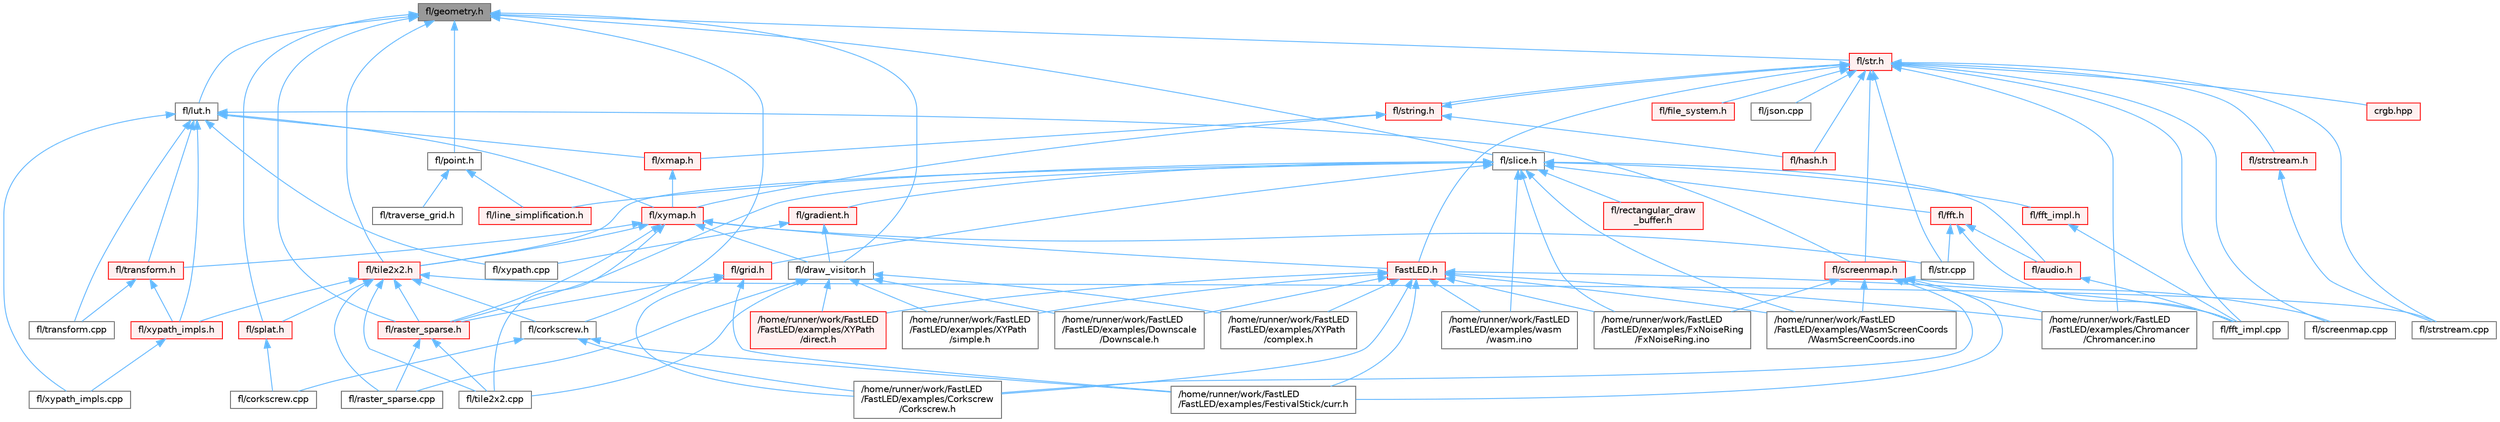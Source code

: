 digraph "fl/geometry.h"
{
 // INTERACTIVE_SVG=YES
 // LATEX_PDF_SIZE
  bgcolor="transparent";
  edge [fontname=Helvetica,fontsize=10,labelfontname=Helvetica,labelfontsize=10];
  node [fontname=Helvetica,fontsize=10,shape=box,height=0.2,width=0.4];
  Node1 [id="Node000001",label="fl/geometry.h",height=0.2,width=0.4,color="gray40", fillcolor="grey60", style="filled", fontcolor="black",tooltip=" "];
  Node1 -> Node2 [id="edge1_Node000001_Node000002",dir="back",color="steelblue1",style="solid",tooltip=" "];
  Node2 [id="Node000002",label="fl/corkscrew.h",height=0.2,width=0.4,color="grey40", fillcolor="white", style="filled",URL="$d1/dd4/src_2fl_2corkscrew_8h.html",tooltip="Corkscrew projection utilities."];
  Node2 -> Node3 [id="edge2_Node000002_Node000003",dir="back",color="steelblue1",style="solid",tooltip=" "];
  Node3 [id="Node000003",label="/home/runner/work/FastLED\l/FastLED/examples/Corkscrew\l/Corkscrew.h",height=0.2,width=0.4,color="grey40", fillcolor="white", style="filled",URL="$df/d40/examples_2_corkscrew_2corkscrew_8h.html",tooltip=" "];
  Node2 -> Node4 [id="edge3_Node000002_Node000004",dir="back",color="steelblue1",style="solid",tooltip=" "];
  Node4 [id="Node000004",label="/home/runner/work/FastLED\l/FastLED/examples/FestivalStick/curr.h",height=0.2,width=0.4,color="grey40", fillcolor="white", style="filled",URL="$d4/d06/curr_8h.html",tooltip=" "];
  Node2 -> Node5 [id="edge4_Node000002_Node000005",dir="back",color="steelblue1",style="solid",tooltip=" "];
  Node5 [id="Node000005",label="fl/corkscrew.cpp",height=0.2,width=0.4,color="grey40", fillcolor="white", style="filled",URL="$d3/d9b/corkscrew_8cpp.html",tooltip=" "];
  Node1 -> Node6 [id="edge5_Node000001_Node000006",dir="back",color="steelblue1",style="solid",tooltip=" "];
  Node6 [id="Node000006",label="fl/draw_visitor.h",height=0.2,width=0.4,color="grey40", fillcolor="white", style="filled",URL="$d0/d4f/draw__visitor_8h.html",tooltip=" "];
  Node6 -> Node7 [id="edge6_Node000006_Node000007",dir="back",color="steelblue1",style="solid",tooltip=" "];
  Node7 [id="Node000007",label="/home/runner/work/FastLED\l/FastLED/examples/Downscale\l/Downscale.h",height=0.2,width=0.4,color="grey40", fillcolor="white", style="filled",URL="$d6/d1a/examples_2_downscale_2downscale_8h.html",tooltip=" "];
  Node6 -> Node8 [id="edge7_Node000006_Node000008",dir="back",color="steelblue1",style="solid",tooltip=" "];
  Node8 [id="Node000008",label="/home/runner/work/FastLED\l/FastLED/examples/XYPath\l/complex.h",height=0.2,width=0.4,color="grey40", fillcolor="white", style="filled",URL="$d7/d3b/complex_8h.html",tooltip=" "];
  Node6 -> Node9 [id="edge8_Node000006_Node000009",dir="back",color="steelblue1",style="solid",tooltip=" "];
  Node9 [id="Node000009",label="/home/runner/work/FastLED\l/FastLED/examples/XYPath\l/direct.h",height=0.2,width=0.4,color="red", fillcolor="#FFF0F0", style="filled",URL="$d6/daf/direct_8h.html",tooltip=" "];
  Node6 -> Node11 [id="edge9_Node000006_Node000011",dir="back",color="steelblue1",style="solid",tooltip=" "];
  Node11 [id="Node000011",label="/home/runner/work/FastLED\l/FastLED/examples/XYPath\l/simple.h",height=0.2,width=0.4,color="grey40", fillcolor="white", style="filled",URL="$d8/d14/simple_8h.html",tooltip=" "];
  Node6 -> Node12 [id="edge10_Node000006_Node000012",dir="back",color="steelblue1",style="solid",tooltip=" "];
  Node12 [id="Node000012",label="fl/raster_sparse.cpp",height=0.2,width=0.4,color="grey40", fillcolor="white", style="filled",URL="$d7/d58/raster__sparse_8cpp.html",tooltip=" "];
  Node6 -> Node13 [id="edge11_Node000006_Node000013",dir="back",color="steelblue1",style="solid",tooltip=" "];
  Node13 [id="Node000013",label="fl/tile2x2.cpp",height=0.2,width=0.4,color="grey40", fillcolor="white", style="filled",URL="$db/d15/tile2x2_8cpp.html",tooltip=" "];
  Node1 -> Node14 [id="edge12_Node000001_Node000014",dir="back",color="steelblue1",style="solid",tooltip=" "];
  Node14 [id="Node000014",label="fl/lut.h",height=0.2,width=0.4,color="grey40", fillcolor="white", style="filled",URL="$db/d54/lut_8h.html",tooltip=" "];
  Node14 -> Node15 [id="edge13_Node000014_Node000015",dir="back",color="steelblue1",style="solid",tooltip=" "];
  Node15 [id="Node000015",label="fl/screenmap.h",height=0.2,width=0.4,color="red", fillcolor="#FFF0F0", style="filled",URL="$d7/d97/screenmap_8h.html",tooltip=" "];
  Node15 -> Node16 [id="edge14_Node000015_Node000016",dir="back",color="steelblue1",style="solid",tooltip=" "];
  Node16 [id="Node000016",label="/home/runner/work/FastLED\l/FastLED/examples/Chromancer\l/Chromancer.ino",height=0.2,width=0.4,color="grey40", fillcolor="white", style="filled",URL="$d1/ddb/_chromancer_8ino.html",tooltip=" "];
  Node15 -> Node3 [id="edge15_Node000015_Node000003",dir="back",color="steelblue1",style="solid",tooltip=" "];
  Node15 -> Node4 [id="edge16_Node000015_Node000004",dir="back",color="steelblue1",style="solid",tooltip=" "];
  Node15 -> Node22 [id="edge17_Node000015_Node000022",dir="back",color="steelblue1",style="solid",tooltip=" "];
  Node22 [id="Node000022",label="/home/runner/work/FastLED\l/FastLED/examples/FxNoiseRing\l/FxNoiseRing.ino",height=0.2,width=0.4,color="grey40", fillcolor="white", style="filled",URL="$d3/dac/_fx_noise_ring_8ino.html",tooltip=" "];
  Node15 -> Node27 [id="edge18_Node000015_Node000027",dir="back",color="steelblue1",style="solid",tooltip=" "];
  Node27 [id="Node000027",label="/home/runner/work/FastLED\l/FastLED/examples/WasmScreenCoords\l/WasmScreenCoords.ino",height=0.2,width=0.4,color="grey40", fillcolor="white", style="filled",URL="$dc/d4d/_wasm_screen_coords_8ino.html",tooltip="Simple test for screen coordinates in the web compiled version of FastLED."];
  Node15 -> Node162 [id="edge19_Node000015_Node000162",dir="back",color="steelblue1",style="solid",tooltip=" "];
  Node162 [id="Node000162",label="fl/screenmap.cpp",height=0.2,width=0.4,color="grey40", fillcolor="white", style="filled",URL="$d9/d6f/screenmap_8cpp.html",tooltip=" "];
  Node14 -> Node164 [id="edge20_Node000014_Node000164",dir="back",color="steelblue1",style="solid",tooltip=" "];
  Node164 [id="Node000164",label="fl/transform.cpp",height=0.2,width=0.4,color="grey40", fillcolor="white", style="filled",URL="$d8/d8c/transform_8cpp.html",tooltip=" "];
  Node14 -> Node165 [id="edge21_Node000014_Node000165",dir="back",color="steelblue1",style="solid",tooltip=" "];
  Node165 [id="Node000165",label="fl/transform.h",height=0.2,width=0.4,color="red", fillcolor="#FFF0F0", style="filled",URL="$d2/d80/transform_8h.html",tooltip=" "];
  Node165 -> Node164 [id="edge22_Node000165_Node000164",dir="back",color="steelblue1",style="solid",tooltip=" "];
  Node165 -> Node173 [id="edge23_Node000165_Node000173",dir="back",color="steelblue1",style="solid",tooltip=" "];
  Node173 [id="Node000173",label="fl/xypath_impls.h",height=0.2,width=0.4,color="red", fillcolor="#FFF0F0", style="filled",URL="$d8/d5f/xypath__impls_8h.html",tooltip=" "];
  Node173 -> Node174 [id="edge24_Node000173_Node000174",dir="back",color="steelblue1",style="solid",tooltip=" "];
  Node174 [id="Node000174",label="fl/xypath_impls.cpp",height=0.2,width=0.4,color="grey40", fillcolor="white", style="filled",URL="$d4/db1/xypath__impls_8cpp.html",tooltip=" "];
  Node14 -> Node176 [id="edge25_Node000014_Node000176",dir="back",color="steelblue1",style="solid",tooltip=" "];
  Node176 [id="Node000176",label="fl/xmap.h",height=0.2,width=0.4,color="red", fillcolor="#FFF0F0", style="filled",URL="$dd/dcc/xmap_8h.html",tooltip=" "];
  Node176 -> Node178 [id="edge26_Node000176_Node000178",dir="back",color="steelblue1",style="solid",tooltip=" "];
  Node178 [id="Node000178",label="fl/xymap.h",height=0.2,width=0.4,color="red", fillcolor="#FFF0F0", style="filled",URL="$da/d61/xymap_8h.html",tooltip=" "];
  Node178 -> Node32 [id="edge27_Node000178_Node000032",dir="back",color="steelblue1",style="solid",tooltip=" "];
  Node32 [id="Node000032",label="FastLED.h",height=0.2,width=0.4,color="red", fillcolor="#FFF0F0", style="filled",URL="$db/d97/_fast_l_e_d_8h.html",tooltip="central include file for FastLED, defines the CFastLED class/object"];
  Node32 -> Node16 [id="edge28_Node000032_Node000016",dir="back",color="steelblue1",style="solid",tooltip=" "];
  Node32 -> Node3 [id="edge29_Node000032_Node000003",dir="back",color="steelblue1",style="solid",tooltip=" "];
  Node32 -> Node7 [id="edge30_Node000032_Node000007",dir="back",color="steelblue1",style="solid",tooltip=" "];
  Node32 -> Node4 [id="edge31_Node000032_Node000004",dir="back",color="steelblue1",style="solid",tooltip=" "];
  Node32 -> Node22 [id="edge32_Node000032_Node000022",dir="back",color="steelblue1",style="solid",tooltip=" "];
  Node32 -> Node27 [id="edge33_Node000032_Node000027",dir="back",color="steelblue1",style="solid",tooltip=" "];
  Node32 -> Node8 [id="edge34_Node000032_Node000008",dir="back",color="steelblue1",style="solid",tooltip=" "];
  Node32 -> Node9 [id="edge35_Node000032_Node000009",dir="back",color="steelblue1",style="solid",tooltip=" "];
  Node32 -> Node11 [id="edge36_Node000032_Node000011",dir="back",color="steelblue1",style="solid",tooltip=" "];
  Node32 -> Node96 [id="edge37_Node000032_Node000096",dir="back",color="steelblue1",style="solid",tooltip=" "];
  Node96 [id="Node000096",label="/home/runner/work/FastLED\l/FastLED/examples/wasm\l/wasm.ino",height=0.2,width=0.4,color="grey40", fillcolor="white", style="filled",URL="$d7/dd3/wasm_8ino.html",tooltip="Demonstrates an advanced ino file with multiple effects and UI elements."];
  Node32 -> Node113 [id="edge38_Node000032_Node000113",dir="back",color="steelblue1",style="solid",tooltip=" "];
  Node113 [id="Node000113",label="fl/fft_impl.cpp",height=0.2,width=0.4,color="grey40", fillcolor="white", style="filled",URL="$d1/dff/fft__impl_8cpp.html",tooltip=" "];
  Node178 -> Node6 [id="edge39_Node000178_Node000006",dir="back",color="steelblue1",style="solid",tooltip=" "];
  Node178 -> Node189 [id="edge40_Node000178_Node000189",dir="back",color="steelblue1",style="solid",tooltip=" "];
  Node189 [id="Node000189",label="fl/raster_sparse.h",height=0.2,width=0.4,color="red", fillcolor="#FFF0F0", style="filled",URL="$d4/df9/raster__sparse_8h.html",tooltip=" "];
  Node189 -> Node12 [id="edge41_Node000189_Node000012",dir="back",color="steelblue1",style="solid",tooltip=" "];
  Node189 -> Node13 [id="edge42_Node000189_Node000013",dir="back",color="steelblue1",style="solid",tooltip=" "];
  Node178 -> Node191 [id="edge43_Node000178_Node000191",dir="back",color="steelblue1",style="solid",tooltip=" "];
  Node191 [id="Node000191",label="fl/str.cpp",height=0.2,width=0.4,color="grey40", fillcolor="white", style="filled",URL="$d1/d1f/str_8cpp.html",tooltip=" "];
  Node178 -> Node13 [id="edge44_Node000178_Node000013",dir="back",color="steelblue1",style="solid",tooltip=" "];
  Node178 -> Node192 [id="edge45_Node000178_Node000192",dir="back",color="steelblue1",style="solid",tooltip=" "];
  Node192 [id="Node000192",label="fl/tile2x2.h",height=0.2,width=0.4,color="red", fillcolor="#FFF0F0", style="filled",URL="$d2/db4/tile2x2_8h.html",tooltip=" "];
  Node192 -> Node2 [id="edge46_Node000192_Node000002",dir="back",color="steelblue1",style="solid",tooltip=" "];
  Node192 -> Node12 [id="edge47_Node000192_Node000012",dir="back",color="steelblue1",style="solid",tooltip=" "];
  Node192 -> Node189 [id="edge48_Node000192_Node000189",dir="back",color="steelblue1",style="solid",tooltip=" "];
  Node192 -> Node194 [id="edge49_Node000192_Node000194",dir="back",color="steelblue1",style="solid",tooltip=" "];
  Node194 [id="Node000194",label="fl/splat.h",height=0.2,width=0.4,color="red", fillcolor="#FFF0F0", style="filled",URL="$d3/daf/splat_8h.html",tooltip=" "];
  Node194 -> Node5 [id="edge50_Node000194_Node000005",dir="back",color="steelblue1",style="solid",tooltip=" "];
  Node192 -> Node195 [id="edge51_Node000192_Node000195",dir="back",color="steelblue1",style="solid",tooltip=" "];
  Node195 [id="Node000195",label="fl/strstream.cpp",height=0.2,width=0.4,color="grey40", fillcolor="white", style="filled",URL="$d3/d80/strstream_8cpp.html",tooltip=" "];
  Node192 -> Node13 [id="edge52_Node000192_Node000013",dir="back",color="steelblue1",style="solid",tooltip=" "];
  Node192 -> Node173 [id="edge53_Node000192_Node000173",dir="back",color="steelblue1",style="solid",tooltip=" "];
  Node178 -> Node165 [id="edge54_Node000178_Node000165",dir="back",color="steelblue1",style="solid",tooltip=" "];
  Node14 -> Node178 [id="edge55_Node000014_Node000178",dir="back",color="steelblue1",style="solid",tooltip=" "];
  Node14 -> Node171 [id="edge56_Node000014_Node000171",dir="back",color="steelblue1",style="solid",tooltip=" "];
  Node171 [id="Node000171",label="fl/xypath.cpp",height=0.2,width=0.4,color="grey40", fillcolor="white", style="filled",URL="$d4/d78/xypath_8cpp.html",tooltip=" "];
  Node14 -> Node174 [id="edge57_Node000014_Node000174",dir="back",color="steelblue1",style="solid",tooltip=" "];
  Node14 -> Node173 [id="edge58_Node000014_Node000173",dir="back",color="steelblue1",style="solid",tooltip=" "];
  Node1 -> Node219 [id="edge59_Node000001_Node000219",dir="back",color="steelblue1",style="solid",tooltip=" "];
  Node219 [id="Node000219",label="fl/point.h",height=0.2,width=0.4,color="grey40", fillcolor="white", style="filled",URL="$d2/d91/point_8h.html",tooltip=" "];
  Node219 -> Node220 [id="edge60_Node000219_Node000220",dir="back",color="steelblue1",style="solid",tooltip=" "];
  Node220 [id="Node000220",label="fl/line_simplification.h",height=0.2,width=0.4,color="red", fillcolor="#FFF0F0", style="filled",URL="$d8/da7/line__simplification_8h.html",tooltip=" "];
  Node219 -> Node222 [id="edge61_Node000219_Node000222",dir="back",color="steelblue1",style="solid",tooltip=" "];
  Node222 [id="Node000222",label="fl/traverse_grid.h",height=0.2,width=0.4,color="grey40", fillcolor="white", style="filled",URL="$d9/d42/traverse__grid_8h.html",tooltip=" "];
  Node1 -> Node189 [id="edge62_Node000001_Node000189",dir="back",color="steelblue1",style="solid",tooltip=" "];
  Node1 -> Node223 [id="edge63_Node000001_Node000223",dir="back",color="steelblue1",style="solid",tooltip=" "];
  Node223 [id="Node000223",label="fl/slice.h",height=0.2,width=0.4,color="grey40", fillcolor="white", style="filled",URL="$d0/d48/slice_8h.html",tooltip=" "];
  Node223 -> Node22 [id="edge64_Node000223_Node000022",dir="back",color="steelblue1",style="solid",tooltip=" "];
  Node223 -> Node27 [id="edge65_Node000223_Node000027",dir="back",color="steelblue1",style="solid",tooltip=" "];
  Node223 -> Node96 [id="edge66_Node000223_Node000096",dir="back",color="steelblue1",style="solid",tooltip=" "];
  Node223 -> Node224 [id="edge67_Node000223_Node000224",dir="back",color="steelblue1",style="solid",tooltip=" "];
  Node224 [id="Node000224",label="fl/audio.h",height=0.2,width=0.4,color="red", fillcolor="#FFF0F0", style="filled",URL="$da/d09/audio_8h.html",tooltip=" "];
  Node224 -> Node113 [id="edge68_Node000224_Node000113",dir="back",color="steelblue1",style="solid",tooltip=" "];
  Node223 -> Node227 [id="edge69_Node000223_Node000227",dir="back",color="steelblue1",style="solid",tooltip=" "];
  Node227 [id="Node000227",label="fl/fft.h",height=0.2,width=0.4,color="red", fillcolor="#FFF0F0", style="filled",URL="$d7/d76/fft_8h.html",tooltip=" "];
  Node227 -> Node224 [id="edge70_Node000227_Node000224",dir="back",color="steelblue1",style="solid",tooltip=" "];
  Node227 -> Node113 [id="edge71_Node000227_Node000113",dir="back",color="steelblue1",style="solid",tooltip=" "];
  Node227 -> Node191 [id="edge72_Node000227_Node000191",dir="back",color="steelblue1",style="solid",tooltip=" "];
  Node223 -> Node229 [id="edge73_Node000223_Node000229",dir="back",color="steelblue1",style="solid",tooltip=" "];
  Node229 [id="Node000229",label="fl/fft_impl.h",height=0.2,width=0.4,color="red", fillcolor="#FFF0F0", style="filled",URL="$df/d73/fft__impl_8h.html",tooltip=" "];
  Node229 -> Node113 [id="edge74_Node000229_Node000113",dir="back",color="steelblue1",style="solid",tooltip=" "];
  Node223 -> Node184 [id="edge75_Node000223_Node000184",dir="back",color="steelblue1",style="solid",tooltip=" "];
  Node184 [id="Node000184",label="fl/gradient.h",height=0.2,width=0.4,color="red", fillcolor="#FFF0F0", style="filled",URL="$db/dfe/gradient_8h.html",tooltip=" "];
  Node184 -> Node6 [id="edge76_Node000184_Node000006",dir="back",color="steelblue1",style="solid",tooltip=" "];
  Node184 -> Node171 [id="edge77_Node000184_Node000171",dir="back",color="steelblue1",style="solid",tooltip=" "];
  Node223 -> Node230 [id="edge78_Node000223_Node000230",dir="back",color="steelblue1",style="solid",tooltip=" "];
  Node230 [id="Node000230",label="fl/grid.h",height=0.2,width=0.4,color="red", fillcolor="#FFF0F0", style="filled",URL="$da/d15/grid_8h.html",tooltip=" "];
  Node230 -> Node3 [id="edge79_Node000230_Node000003",dir="back",color="steelblue1",style="solid",tooltip=" "];
  Node230 -> Node4 [id="edge80_Node000230_Node000004",dir="back",color="steelblue1",style="solid",tooltip=" "];
  Node230 -> Node189 [id="edge81_Node000230_Node000189",dir="back",color="steelblue1",style="solid",tooltip=" "];
  Node223 -> Node220 [id="edge82_Node000223_Node000220",dir="back",color="steelblue1",style="solid",tooltip=" "];
  Node223 -> Node189 [id="edge83_Node000223_Node000189",dir="back",color="steelblue1",style="solid",tooltip=" "];
  Node223 -> Node231 [id="edge84_Node000223_Node000231",dir="back",color="steelblue1",style="solid",tooltip=" "];
  Node231 [id="Node000231",label="fl/rectangular_draw\l_buffer.h",height=0.2,width=0.4,color="red", fillcolor="#FFF0F0", style="filled",URL="$d9/df3/rectangular__draw__buffer_8h.html",tooltip=" "];
  Node223 -> Node192 [id="edge85_Node000223_Node000192",dir="back",color="steelblue1",style="solid",tooltip=" "];
  Node1 -> Node194 [id="edge86_Node000001_Node000194",dir="back",color="steelblue1",style="solid",tooltip=" "];
  Node1 -> Node233 [id="edge87_Node000001_Node000233",dir="back",color="steelblue1",style="solid",tooltip=" "];
  Node233 [id="Node000233",label="fl/str.h",height=0.2,width=0.4,color="red", fillcolor="#FFF0F0", style="filled",URL="$d1/d93/str_8h.html",tooltip=" "];
  Node233 -> Node16 [id="edge88_Node000233_Node000016",dir="back",color="steelblue1",style="solid",tooltip=" "];
  Node233 -> Node32 [id="edge89_Node000233_Node000032",dir="back",color="steelblue1",style="solid",tooltip=" "];
  Node233 -> Node132 [id="edge90_Node000233_Node000132",dir="back",color="steelblue1",style="solid",tooltip=" "];
  Node132 [id="Node000132",label="crgb.hpp",height=0.2,width=0.4,color="red", fillcolor="#FFF0F0", style="filled",URL="$d0/d4b/crgb_8hpp.html",tooltip="Defines utility functions for the red, green, and blue (RGB) pixel struct."];
  Node233 -> Node113 [id="edge91_Node000233_Node000113",dir="back",color="steelblue1",style="solid",tooltip=" "];
  Node233 -> Node218 [id="edge92_Node000233_Node000218",dir="back",color="steelblue1",style="solid",tooltip=" "];
  Node218 [id="Node000218",label="fl/file_system.h",height=0.2,width=0.4,color="red", fillcolor="#FFF0F0", style="filled",URL="$d6/d8d/file__system_8h.html",tooltip=" "];
  Node233 -> Node234 [id="edge93_Node000233_Node000234",dir="back",color="steelblue1",style="solid",tooltip=" "];
  Node234 [id="Node000234",label="fl/hash.h",height=0.2,width=0.4,color="red", fillcolor="#FFF0F0", style="filled",URL="$db/dfb/hash_8h.html",tooltip=" "];
  Node233 -> Node238 [id="edge94_Node000233_Node000238",dir="back",color="steelblue1",style="solid",tooltip=" "];
  Node238 [id="Node000238",label="fl/json.cpp",height=0.2,width=0.4,color="grey40", fillcolor="white", style="filled",URL="$dd/d55/json_8cpp.html",tooltip=" "];
  Node233 -> Node162 [id="edge95_Node000233_Node000162",dir="back",color="steelblue1",style="solid",tooltip=" "];
  Node233 -> Node15 [id="edge96_Node000233_Node000015",dir="back",color="steelblue1",style="solid",tooltip=" "];
  Node233 -> Node191 [id="edge97_Node000233_Node000191",dir="back",color="steelblue1",style="solid",tooltip=" "];
  Node233 -> Node239 [id="edge98_Node000233_Node000239",dir="back",color="steelblue1",style="solid",tooltip=" "];
  Node239 [id="Node000239",label="fl/string.h",height=0.2,width=0.4,color="red", fillcolor="#FFF0F0", style="filled",URL="$da/d66/string_8h.html",tooltip=" "];
  Node239 -> Node234 [id="edge99_Node000239_Node000234",dir="back",color="steelblue1",style="solid",tooltip=" "];
  Node239 -> Node233 [id="edge100_Node000239_Node000233",dir="back",color="steelblue1",style="solid",tooltip=" "];
  Node239 -> Node176 [id="edge101_Node000239_Node000176",dir="back",color="steelblue1",style="solid",tooltip=" "];
  Node239 -> Node178 [id="edge102_Node000239_Node000178",dir="back",color="steelblue1",style="solid",tooltip=" "];
  Node233 -> Node195 [id="edge103_Node000233_Node000195",dir="back",color="steelblue1",style="solid",tooltip=" "];
  Node233 -> Node276 [id="edge104_Node000233_Node000276",dir="back",color="steelblue1",style="solid",tooltip=" "];
  Node276 [id="Node000276",label="fl/strstream.h",height=0.2,width=0.4,color="red", fillcolor="#FFF0F0", style="filled",URL="$d8/d00/strstream_8h.html",tooltip=" "];
  Node276 -> Node195 [id="edge105_Node000276_Node000195",dir="back",color="steelblue1",style="solid",tooltip=" "];
  Node1 -> Node192 [id="edge106_Node000001_Node000192",dir="back",color="steelblue1",style="solid",tooltip=" "];
}
